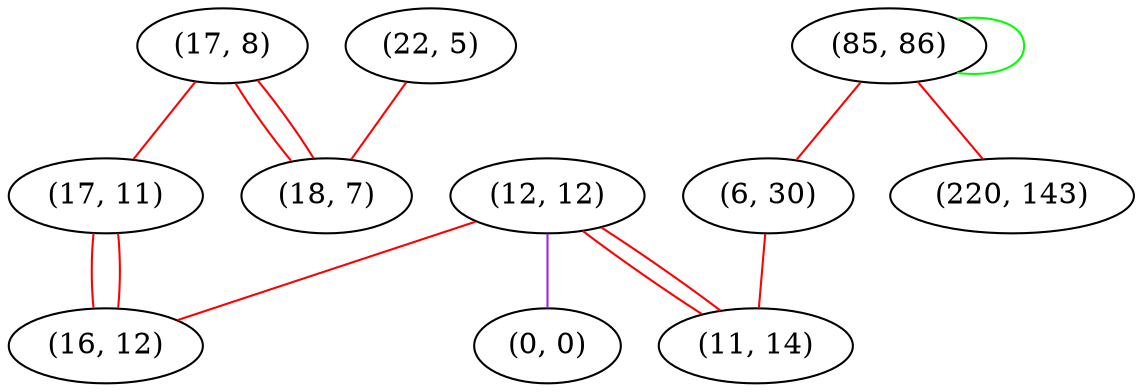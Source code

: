 graph "" {
"(17, 8)";
"(12, 12)";
"(85, 86)";
"(17, 11)";
"(22, 5)";
"(6, 30)";
"(18, 7)";
"(220, 143)";
"(0, 0)";
"(11, 14)";
"(16, 12)";
"(17, 8)" -- "(18, 7)"  [color=red, key=0, weight=1];
"(17, 8)" -- "(18, 7)"  [color=red, key=1, weight=1];
"(17, 8)" -- "(17, 11)"  [color=red, key=0, weight=1];
"(12, 12)" -- "(0, 0)"  [color=purple, key=0, weight=4];
"(12, 12)" -- "(11, 14)"  [color=red, key=0, weight=1];
"(12, 12)" -- "(11, 14)"  [color=red, key=1, weight=1];
"(12, 12)" -- "(16, 12)"  [color=red, key=0, weight=1];
"(85, 86)" -- "(85, 86)"  [color=green, key=0, weight=2];
"(85, 86)" -- "(220, 143)"  [color=red, key=0, weight=1];
"(85, 86)" -- "(6, 30)"  [color=red, key=0, weight=1];
"(17, 11)" -- "(16, 12)"  [color=red, key=0, weight=1];
"(17, 11)" -- "(16, 12)"  [color=red, key=1, weight=1];
"(22, 5)" -- "(18, 7)"  [color=red, key=0, weight=1];
"(6, 30)" -- "(11, 14)"  [color=red, key=0, weight=1];
}
